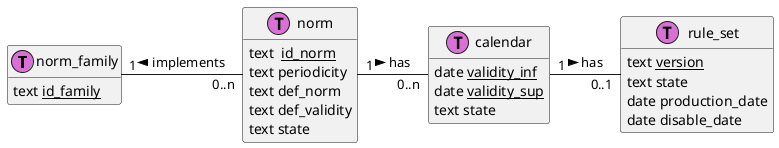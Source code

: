 @startuml ruleset_database
!define table << (T,orchid) >>
!define primary_key(x) <u>x</u>
hide methods
hide stereotypes

class norm_family << table >>  {
  text primary_key(id_family) 

}
class norm << table >>  {
  text  primary_key(id_norm)
  text periodicity
  text def_norm
  text def_validity
  text state 
}


class calendar << table >> {
  date primary_key(validity_inf)
  date primary_key(validity_sup)
  text state

}

class rule_set << table >> {
  text primary_key(version)
  text state
  date production_date
  date disable_date

}

norm_family "1" -right- "0..n" norm : < implements
norm "1" -right- "0..n" calendar : has >
calendar "1" -right- "0..1" rule_set : has >

@enduml
